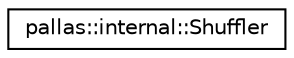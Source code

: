 digraph "Graphical Class Hierarchy"
{
  edge [fontname="Helvetica",fontsize="10",labelfontname="Helvetica",labelfontsize="10"];
  node [fontname="Helvetica",fontsize="10",shape=record];
  rankdir="LR";
  Node1 [label="pallas::internal::Shuffler",height=0.2,width=0.4,color="black", fillcolor="white", style="filled",URL="$classpallas_1_1internal_1_1_shuffler.html"];
}
